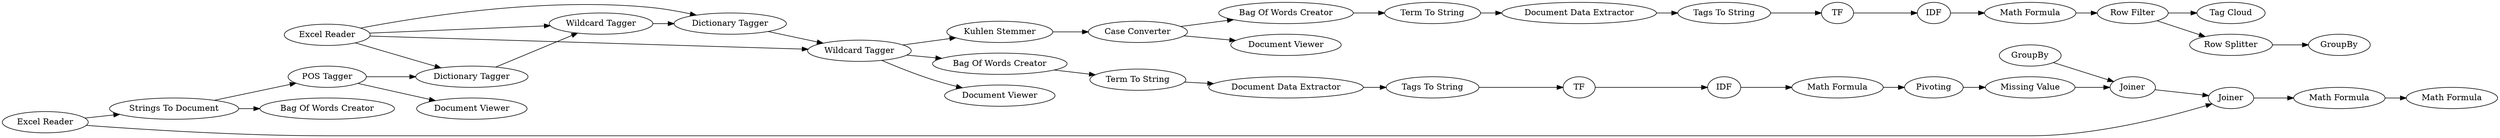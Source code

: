 digraph {
	"1311289788994714334_12" [label="Wildcard Tagger"]
	"1311289788994714334_7" [label="POS Tagger"]
	"6285460268724865958_27" [label="Missing Value"]
	"6285460268724865958_28" [label=Joiner]
	"901675586561160075_43" [label="Row Splitter"]
	"6285460268724865958_26" [label=GroupBy]
	"-280082846991884166_49" [label="Excel Reader"]
	"-4971539287543328706_28" [label="Kuhlen Stemmer"]
	"-280082846991884166_24" [label="Math Formula"]
	"6784905271013936053_6" [label="Strings To Document"]
	"6285460268724865958_25" [label=Pivoting]
	"4595438836261952561_19" [label="Document Data Extractor"]
	"4595438836261952561_18" [label="Term To String"]
	"-280082846991884166_36" [label=TF]
	"-280082846991884166_52" [label="Math Formula"]
	"901675586561160075_40" [label="Row Filter"]
	"4595438836261952561_16" [label="Bag Of Words Creator"]
	"901675586561160075_46" [label="Tag Cloud"]
	"-4971539287543328706_29" [label="Case Converter"]
	"-280082846991884166_51" [label="Math Formula"]
	"1311289788994714334_15" [label="Document Viewer"]
	"1311289788994714334_14" [label="Wildcard Tagger"]
	"1311289788994714334_9" [label="Document Viewer"]
	"-280082846991884166_50" [label=Joiner]
	"-280082846991884166_23" [label=IDF]
	"-280082846991884166_21" [label=TF]
	"-5161736102955177836_33" [label="Term To String"]
	"-280082846991884166_39" [label="Math Formula"]
	"1311289788994714334_11" [label="Excel Reader"]
	"901675586561160075_45" [label=GroupBy]
	"-4971539287543328706_30" [label="Document Viewer"]
	"-5161736102955177836_34" [label="Document Data Extractor"]
	"-5161736102955177836_35" [label="Tags To String"]
	"-280082846991884166_38" [label=IDF]
	"6784905271013936053_4" [label="Bag Of Words Creator"]
	"4595438836261952561_20" [label="Tags To String"]
	"-5161736102955177836_31" [label="Bag Of Words Creator"]
	"1311289788994714334_10" [label="Dictionary Tagger"]
	"1311289788994714334_13" [label="Dictionary Tagger"]
	"-5161736102955177836_33" -> "-5161736102955177836_34"
	"-4971539287543328706_28" -> "-4971539287543328706_29"
	"-280082846991884166_36" -> "-280082846991884166_38"
	"-4971539287543328706_29" -> "-4971539287543328706_30"
	"-280082846991884166_24" -> "6285460268724865958_25"
	"-5161736102955177836_35" -> "-280082846991884166_36"
	"1311289788994714334_11" -> "1311289788994714334_12"
	"-280082846991884166_21" -> "-280082846991884166_23"
	"6285460268724865958_28" -> "-280082846991884166_50"
	"4595438836261952561_19" -> "4595438836261952561_20"
	"1311289788994714334_12" -> "1311289788994714334_13"
	"-280082846991884166_49" -> "-280082846991884166_50"
	"-280082846991884166_51" -> "-280082846991884166_52"
	"901675586561160075_43" -> "901675586561160075_45"
	"1311289788994714334_13" -> "1311289788994714334_14"
	"1311289788994714334_14" -> "4595438836261952561_16"
	"4595438836261952561_20" -> "-280082846991884166_21"
	"4595438836261952561_18" -> "4595438836261952561_19"
	"-280082846991884166_23" -> "-280082846991884166_24"
	"6784905271013936053_6" -> "1311289788994714334_7"
	"-5161736102955177836_34" -> "-5161736102955177836_35"
	"-5161736102955177836_31" -> "-5161736102955177836_33"
	"-280082846991884166_50" -> "-280082846991884166_51"
	"4595438836261952561_16" -> "4595438836261952561_18"
	"1311289788994714334_11" -> "1311289788994714334_13"
	"1311289788994714334_14" -> "-4971539287543328706_28"
	"6285460268724865958_27" -> "6285460268724865958_28"
	"1311289788994714334_7" -> "1311289788994714334_9"
	"-280082846991884166_38" -> "-280082846991884166_39"
	"-280082846991884166_49" -> "6784905271013936053_6"
	"1311289788994714334_11" -> "1311289788994714334_10"
	"1311289788994714334_11" -> "1311289788994714334_14"
	"1311289788994714334_14" -> "1311289788994714334_15"
	"-280082846991884166_39" -> "901675586561160075_40"
	"1311289788994714334_7" -> "1311289788994714334_10"
	"6285460268724865958_25" -> "6285460268724865958_27"
	"901675586561160075_40" -> "901675586561160075_46"
	"6784905271013936053_6" -> "6784905271013936053_4"
	"1311289788994714334_10" -> "1311289788994714334_12"
	"-4971539287543328706_29" -> "-5161736102955177836_31"
	"6285460268724865958_26" -> "6285460268724865958_28"
	"901675586561160075_40" -> "901675586561160075_43"
	rankdir=LR
}
